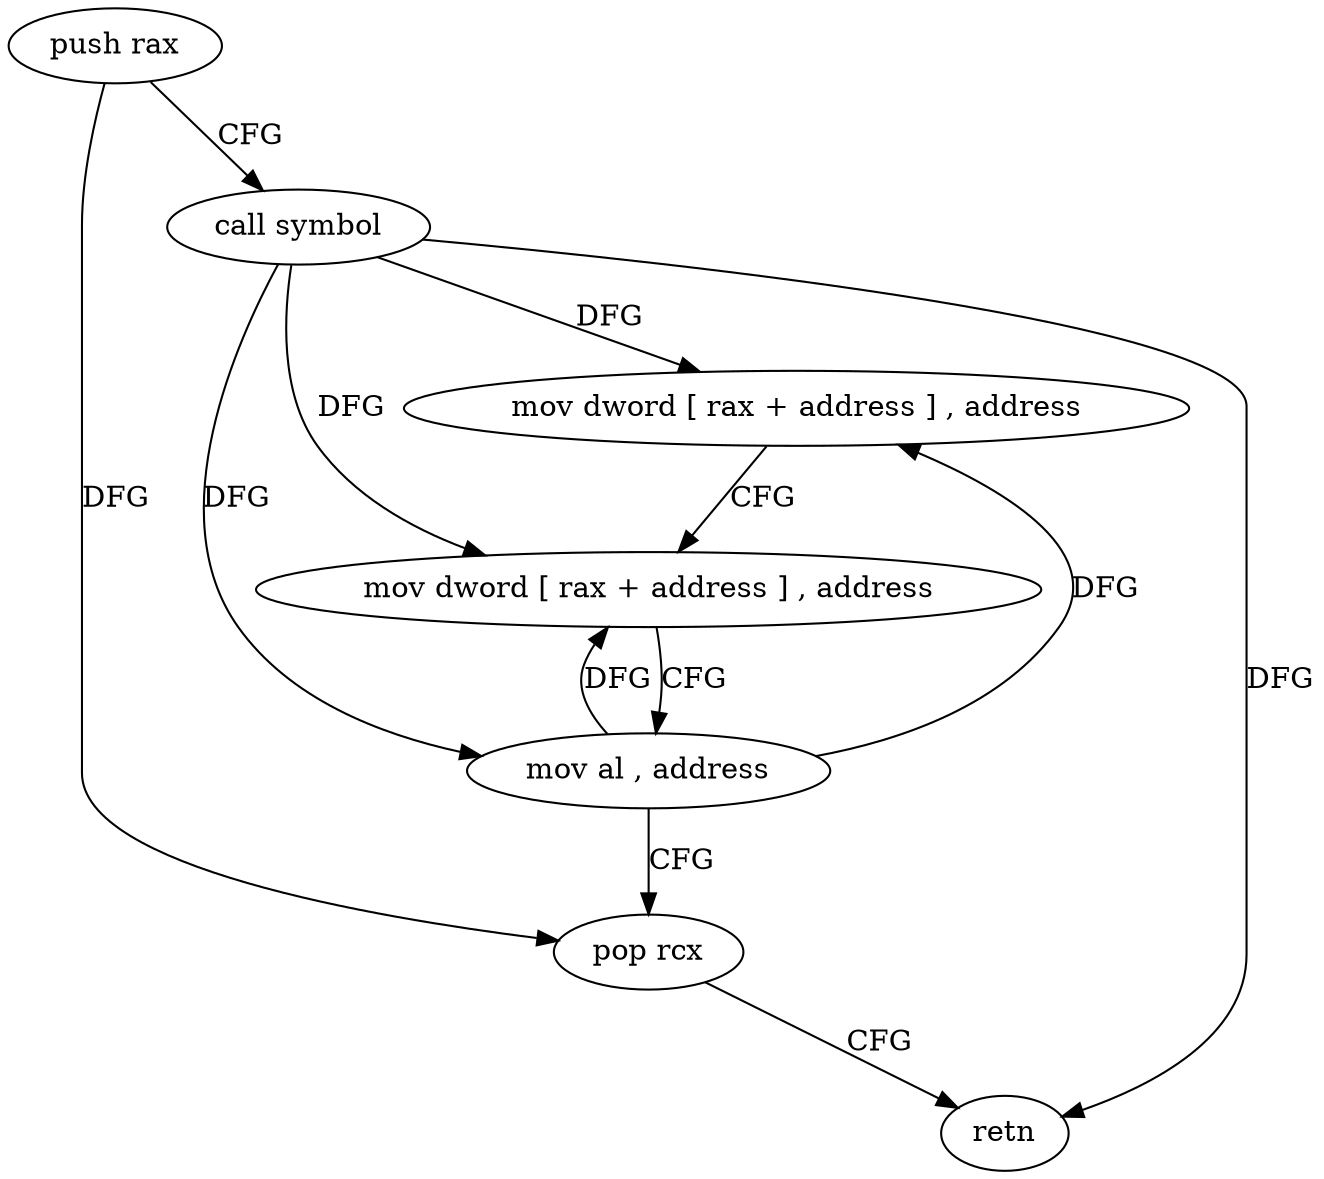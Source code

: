 digraph "func" {
"4244368" [label = "push rax" ]
"4244369" [label = "call symbol" ]
"4244374" [label = "mov dword [ rax + address ] , address" ]
"4244381" [label = "mov dword [ rax + address ] , address" ]
"4244388" [label = "mov al , address" ]
"4244390" [label = "pop rcx" ]
"4244391" [label = "retn" ]
"4244368" -> "4244369" [ label = "CFG" ]
"4244368" -> "4244390" [ label = "DFG" ]
"4244369" -> "4244374" [ label = "DFG" ]
"4244369" -> "4244381" [ label = "DFG" ]
"4244369" -> "4244388" [ label = "DFG" ]
"4244369" -> "4244391" [ label = "DFG" ]
"4244374" -> "4244381" [ label = "CFG" ]
"4244381" -> "4244388" [ label = "CFG" ]
"4244388" -> "4244390" [ label = "CFG" ]
"4244388" -> "4244374" [ label = "DFG" ]
"4244388" -> "4244381" [ label = "DFG" ]
"4244390" -> "4244391" [ label = "CFG" ]
}
